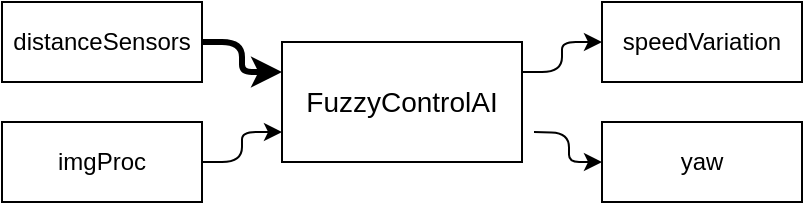 <mxfile>
    <diagram id="oynJFDrJOtox0x_nES_u" name="Page-1">
        <mxGraphModel dx="1704" dy="1196" grid="1" gridSize="10" guides="1" tooltips="1" connect="1" arrows="1" fold="1" page="1" pageScale="1" pageWidth="827" pageHeight="1169" math="0" shadow="0">
            <root>
                <mxCell id="0"/>
                <mxCell id="1" parent="0"/>
                <mxCell id="2" style="edgeStyle=orthogonalEdgeStyle;html=1;entryX=0;entryY=0.25;entryDx=0;entryDy=0;fontColor=default;strokeWidth=3;" parent="1" source="3" target="12" edge="1">
                    <mxGeometry relative="1" as="geometry"/>
                </mxCell>
                <mxCell id="3" value="distanceSensors" style="rounded=0;whiteSpace=wrap;html=1;fontColor=default;strokeColor=default;fillColor=default;gradientColor=none;" parent="1" vertex="1">
                    <mxGeometry x="214" y="535" width="100" height="40" as="geometry"/>
                </mxCell>
                <mxCell id="8" style="edgeStyle=orthogonalEdgeStyle;html=1;entryX=0;entryY=0.75;entryDx=0;entryDy=0;fontColor=default;" parent="1" source="9" target="12" edge="1">
                    <mxGeometry relative="1" as="geometry"/>
                </mxCell>
                <mxCell id="9" value="imgProc" style="rounded=0;whiteSpace=wrap;html=1;fontColor=default;strokeColor=default;fillColor=default;gradientColor=none;" parent="1" vertex="1">
                    <mxGeometry x="214" y="595" width="100" height="40" as="geometry"/>
                </mxCell>
                <mxCell id="10" style="edgeStyle=orthogonalEdgeStyle;html=1;entryX=0;entryY=0.5;entryDx=0;entryDy=0;fontColor=default;" parent="1" target="14" edge="1">
                    <mxGeometry relative="1" as="geometry">
                        <mxPoint x="480" y="600" as="sourcePoint"/>
                    </mxGeometry>
                </mxCell>
                <mxCell id="11" style="edgeStyle=orthogonalEdgeStyle;html=1;entryX=0;entryY=0.5;entryDx=0;entryDy=0;fontColor=default;exitX=1;exitY=0.25;exitDx=0;exitDy=0;" parent="1" source="12" target="13" edge="1">
                    <mxGeometry relative="1" as="geometry"/>
                </mxCell>
                <mxCell id="12" value="&lt;span style=&quot;font-size: 14px&quot;&gt;FuzzyControlAI&lt;/span&gt;" style="rounded=0;whiteSpace=wrap;html=1;fontColor=default;strokeColor=default;fillColor=default;gradientColor=none;" parent="1" vertex="1">
                    <mxGeometry x="354" y="555" width="120" height="60" as="geometry"/>
                </mxCell>
                <mxCell id="13" value="speedVariation" style="rounded=0;whiteSpace=wrap;html=1;fontColor=default;strokeColor=default;fillColor=default;gradientColor=none;" parent="1" vertex="1">
                    <mxGeometry x="514" y="535" width="100" height="40" as="geometry"/>
                </mxCell>
                <mxCell id="14" value="yaw" style="rounded=0;whiteSpace=wrap;html=1;fontColor=default;strokeColor=default;fillColor=default;gradientColor=none;" parent="1" vertex="1">
                    <mxGeometry x="514" y="595" width="100" height="40" as="geometry"/>
                </mxCell>
            </root>
        </mxGraphModel>
    </diagram>
</mxfile>